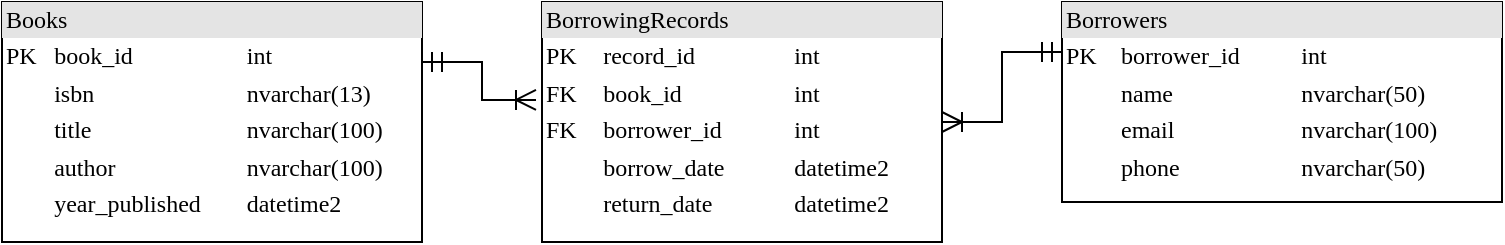 <mxfile version="26.0.5">
  <diagram name="Page-1" id="2ca16b54-16f6-2749-3443-fa8db7711227">
    <mxGraphModel dx="838" dy="935" grid="1" gridSize="10" guides="1" tooltips="1" connect="1" arrows="1" fold="1" page="1" pageScale="1" pageWidth="1100" pageHeight="850" background="none" math="0" shadow="0">
      <root>
        <mxCell id="0" />
        <mxCell id="1" parent="0" />
        <mxCell id="gjYz-tLzwxz58qxWXott-2" style="edgeStyle=orthogonalEdgeStyle;rounded=0;orthogonalLoop=1;jettySize=auto;html=1;exitX=0;exitY=0.25;exitDx=0;exitDy=0;entryX=1;entryY=0.5;entryDx=0;entryDy=0;fontSize=12;startSize=8;endSize=8;endArrow=ERoneToMany;endFill=0;startArrow=ERmandOne;startFill=0;" edge="1" parent="1" source="sLDJlWAsAKGxk9ZSmQMj-1" target="sLDJlWAsAKGxk9ZSmQMj-2">
          <mxGeometry relative="1" as="geometry" />
        </mxCell>
        <mxCell id="sLDJlWAsAKGxk9ZSmQMj-1" value="&lt;div style=&quot;box-sizing: border-box; width: 100%; background: rgb(228, 228, 228); padding: 2px;&quot;&gt;Borrowers&lt;/div&gt;&lt;table style=&quot;width: 100% ; font-size: 1em&quot; cellpadding=&quot;2&quot; cellspacing=&quot;0&quot;&gt;&lt;tbody&gt;&lt;tr&gt;&lt;td&gt;PK&lt;/td&gt;&lt;td&gt;borrower_id&lt;/td&gt;&lt;td&gt;int&lt;/td&gt;&lt;/tr&gt;&lt;tr&gt;&lt;td&gt;&lt;br&gt;&lt;/td&gt;&lt;td&gt;name&lt;/td&gt;&lt;td&gt;nvarchar(50)&lt;/td&gt;&lt;/tr&gt;&lt;tr&gt;&lt;td&gt;&lt;br&gt;&lt;/td&gt;&lt;td&gt;email&lt;/td&gt;&lt;td&gt;nvarchar(100)&lt;/td&gt;&lt;/tr&gt;&lt;tr&gt;&lt;td&gt;&lt;/td&gt;&lt;td&gt;phone&lt;/td&gt;&lt;td&gt;nvarchar(50)&lt;/td&gt;&lt;/tr&gt;&lt;/tbody&gt;&lt;/table&gt;" style="verticalAlign=top;align=left;overflow=fill;html=1;rounded=0;shadow=0;comic=0;labelBackgroundColor=none;strokeWidth=1;fontFamily=Verdana;fontSize=12" parent="1" vertex="1">
          <mxGeometry x="710" y="340" width="220" height="100" as="geometry" />
        </mxCell>
        <mxCell id="sLDJlWAsAKGxk9ZSmQMj-2" value="&lt;div style=&quot;box-sizing: border-box; width: 100%; background: rgb(228, 228, 228); padding: 2px;&quot;&gt;BorrowingRecords&lt;/div&gt;&lt;table style=&quot;width: 100% ; font-size: 1em&quot; cellpadding=&quot;2&quot; cellspacing=&quot;0&quot;&gt;&lt;tbody&gt;&lt;tr&gt;&lt;td&gt;PK&lt;/td&gt;&lt;td&gt;record_id&lt;/td&gt;&lt;td&gt;int&lt;/td&gt;&lt;/tr&gt;&lt;tr&gt;&lt;td&gt;FK&lt;/td&gt;&lt;td&gt;book_id&lt;/td&gt;&lt;td&gt;int&lt;/td&gt;&lt;/tr&gt;&lt;tr&gt;&lt;td&gt;FK&lt;/td&gt;&lt;td&gt;borrower_id&lt;/td&gt;&lt;td&gt;int&lt;/td&gt;&lt;/tr&gt;&lt;tr&gt;&lt;td&gt;&lt;br&gt;&lt;/td&gt;&lt;td&gt;borrow_date&lt;/td&gt;&lt;td&gt;&lt;span style=&quot;text-wrap-mode: wrap; background-color: rgb(255, 255, 255);&quot;&gt;&lt;font face=&quot;Verdana&quot;&gt;datetime2&lt;/font&gt;&lt;/span&gt;&lt;/td&gt;&lt;/tr&gt;&lt;tr&gt;&lt;td&gt;&lt;br&gt;&lt;/td&gt;&lt;td&gt;return_date&lt;/td&gt;&lt;td&gt;&lt;span style=&quot;text-wrap-mode: wrap; background-color: rgb(255, 255, 255);&quot;&gt;datetime2&lt;/span&gt;&lt;/td&gt;&lt;/tr&gt;&lt;/tbody&gt;&lt;/table&gt;" style="verticalAlign=top;align=left;overflow=fill;html=1;rounded=0;shadow=0;comic=0;labelBackgroundColor=none;strokeWidth=1;fontFamily=Verdana;fontSize=12" parent="1" vertex="1">
          <mxGeometry x="450" y="340" width="200" height="120" as="geometry" />
        </mxCell>
        <mxCell id="sLDJlWAsAKGxk9ZSmQMj-6" value="&lt;div style=&quot;box-sizing: border-box; width: 100%; background: rgb(228, 228, 228); padding: 2px;&quot;&gt;Books&lt;/div&gt;&lt;table style=&quot;width: 100% ; font-size: 1em&quot; cellpadding=&quot;2&quot; cellspacing=&quot;0&quot;&gt;&lt;tbody&gt;&lt;tr&gt;&lt;td&gt;PK&lt;/td&gt;&lt;td&gt;book_id&lt;/td&gt;&lt;td&gt;int&lt;/td&gt;&lt;/tr&gt;&lt;tr&gt;&lt;td&gt;&lt;br&gt;&lt;/td&gt;&lt;td&gt;isbn&lt;/td&gt;&lt;td&gt;nvarchar(13)&lt;/td&gt;&lt;/tr&gt;&lt;tr&gt;&lt;td&gt;&lt;br&gt;&lt;/td&gt;&lt;td&gt;title&lt;/td&gt;&lt;td&gt;nvarchar(100)&lt;/td&gt;&lt;/tr&gt;&lt;tr&gt;&lt;td&gt;&lt;br&gt;&lt;/td&gt;&lt;td&gt;author&lt;/td&gt;&lt;td&gt;&lt;span style=&quot;text-wrap-mode: wrap; background-color: rgb(255, 255, 255);&quot;&gt;&lt;font face=&quot;Verdana&quot;&gt;nvarchar(100)&lt;/font&gt;&lt;/span&gt;&lt;/td&gt;&lt;/tr&gt;&lt;tr&gt;&lt;td&gt;&lt;br&gt;&lt;/td&gt;&lt;td&gt;year_published&lt;/td&gt;&lt;td&gt;&lt;span style=&quot;text-wrap-mode: wrap; background-color: rgb(255, 255, 255);&quot;&gt;datetime2&lt;/span&gt;&lt;/td&gt;&lt;/tr&gt;&lt;/tbody&gt;&lt;/table&gt;" style="verticalAlign=top;align=left;overflow=fill;html=1;rounded=0;shadow=0;comic=0;labelBackgroundColor=none;strokeWidth=1;fontFamily=Verdana;fontSize=12" parent="1" vertex="1">
          <mxGeometry x="180" y="340" width="210" height="120" as="geometry" />
        </mxCell>
        <mxCell id="sLDJlWAsAKGxk9ZSmQMj-8" style="edgeStyle=orthogonalEdgeStyle;rounded=0;orthogonalLoop=1;jettySize=auto;html=1;exitX=1;exitY=0.25;exitDx=0;exitDy=0;entryX=-0.015;entryY=0.408;entryDx=0;entryDy=0;entryPerimeter=0;fontSize=12;startSize=8;endSize=8;endArrow=ERoneToMany;endFill=0;startArrow=ERmandOne;startFill=0;" parent="1" source="sLDJlWAsAKGxk9ZSmQMj-6" target="sLDJlWAsAKGxk9ZSmQMj-2" edge="1">
          <mxGeometry relative="1" as="geometry" />
        </mxCell>
      </root>
    </mxGraphModel>
  </diagram>
</mxfile>
